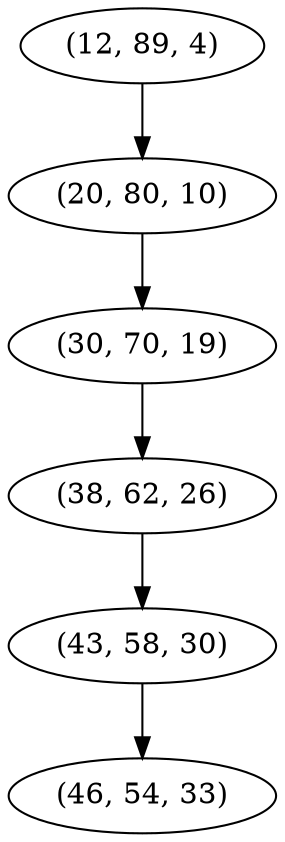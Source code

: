 digraph tree {
    "(12, 89, 4)";
    "(20, 80, 10)";
    "(30, 70, 19)";
    "(38, 62, 26)";
    "(43, 58, 30)";
    "(46, 54, 33)";
    "(12, 89, 4)" -> "(20, 80, 10)";
    "(20, 80, 10)" -> "(30, 70, 19)";
    "(30, 70, 19)" -> "(38, 62, 26)";
    "(38, 62, 26)" -> "(43, 58, 30)";
    "(43, 58, 30)" -> "(46, 54, 33)";
}
